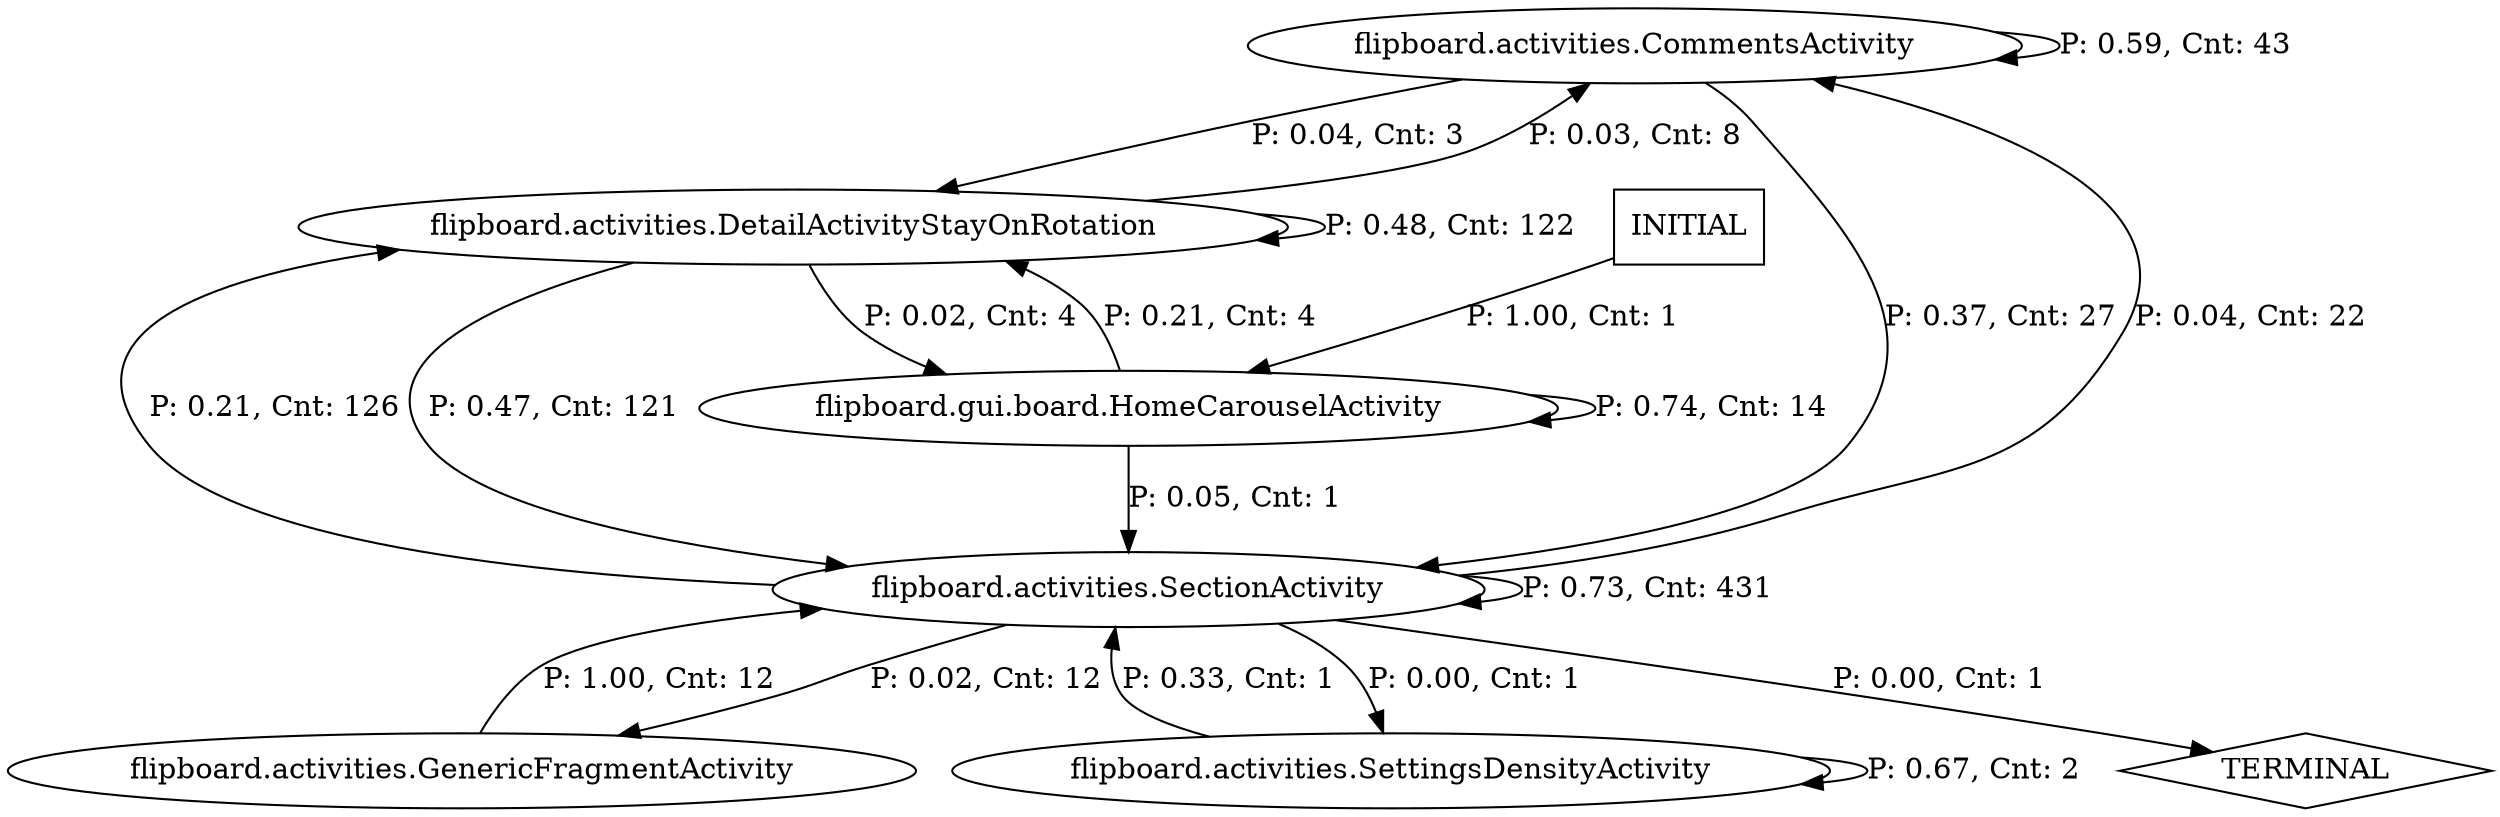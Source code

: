 digraph G {
  0 [label="flipboard.activities.CommentsActivity"];
  1 [label="flipboard.activities.DetailActivityStayOnRotation"];
  2 [label="flipboard.activities.GenericFragmentActivity"];
  3 [label="flipboard.activities.SectionActivity"];
  4 [label="flipboard.activities.SettingsDensityActivity"];
  5 [label="flipboard.gui.board.HomeCarouselActivity"];
  6 [label="TERMINAL",shape=diamond];
  7 [label="INITIAL",shape=box];
0->0 [label="P: 0.59, Cnt: 43"];
0->1 [label="P: 0.04, Cnt: 3"];
0->3 [label="P: 0.37, Cnt: 27"];
1->0 [label="P: 0.03, Cnt: 8"];
1->1 [label="P: 0.48, Cnt: 122"];
1->3 [label="P: 0.47, Cnt: 121"];
1->5 [label="P: 0.02, Cnt: 4"];
2->3 [label="P: 1.00, Cnt: 12"];
3->0 [label="P: 0.04, Cnt: 22"];
3->1 [label="P: 0.21, Cnt: 126"];
3->2 [label="P: 0.02, Cnt: 12"];
3->3 [label="P: 0.73, Cnt: 431"];
3->4 [label="P: 0.00, Cnt: 1"];
3->6 [label="P: 0.00, Cnt: 1"];
4->3 [label="P: 0.33, Cnt: 1"];
4->4 [label="P: 0.67, Cnt: 2"];
5->1 [label="P: 0.21, Cnt: 4"];
5->3 [label="P: 0.05, Cnt: 1"];
5->5 [label="P: 0.74, Cnt: 14"];
7->5 [label="P: 1.00, Cnt: 1"];
}
